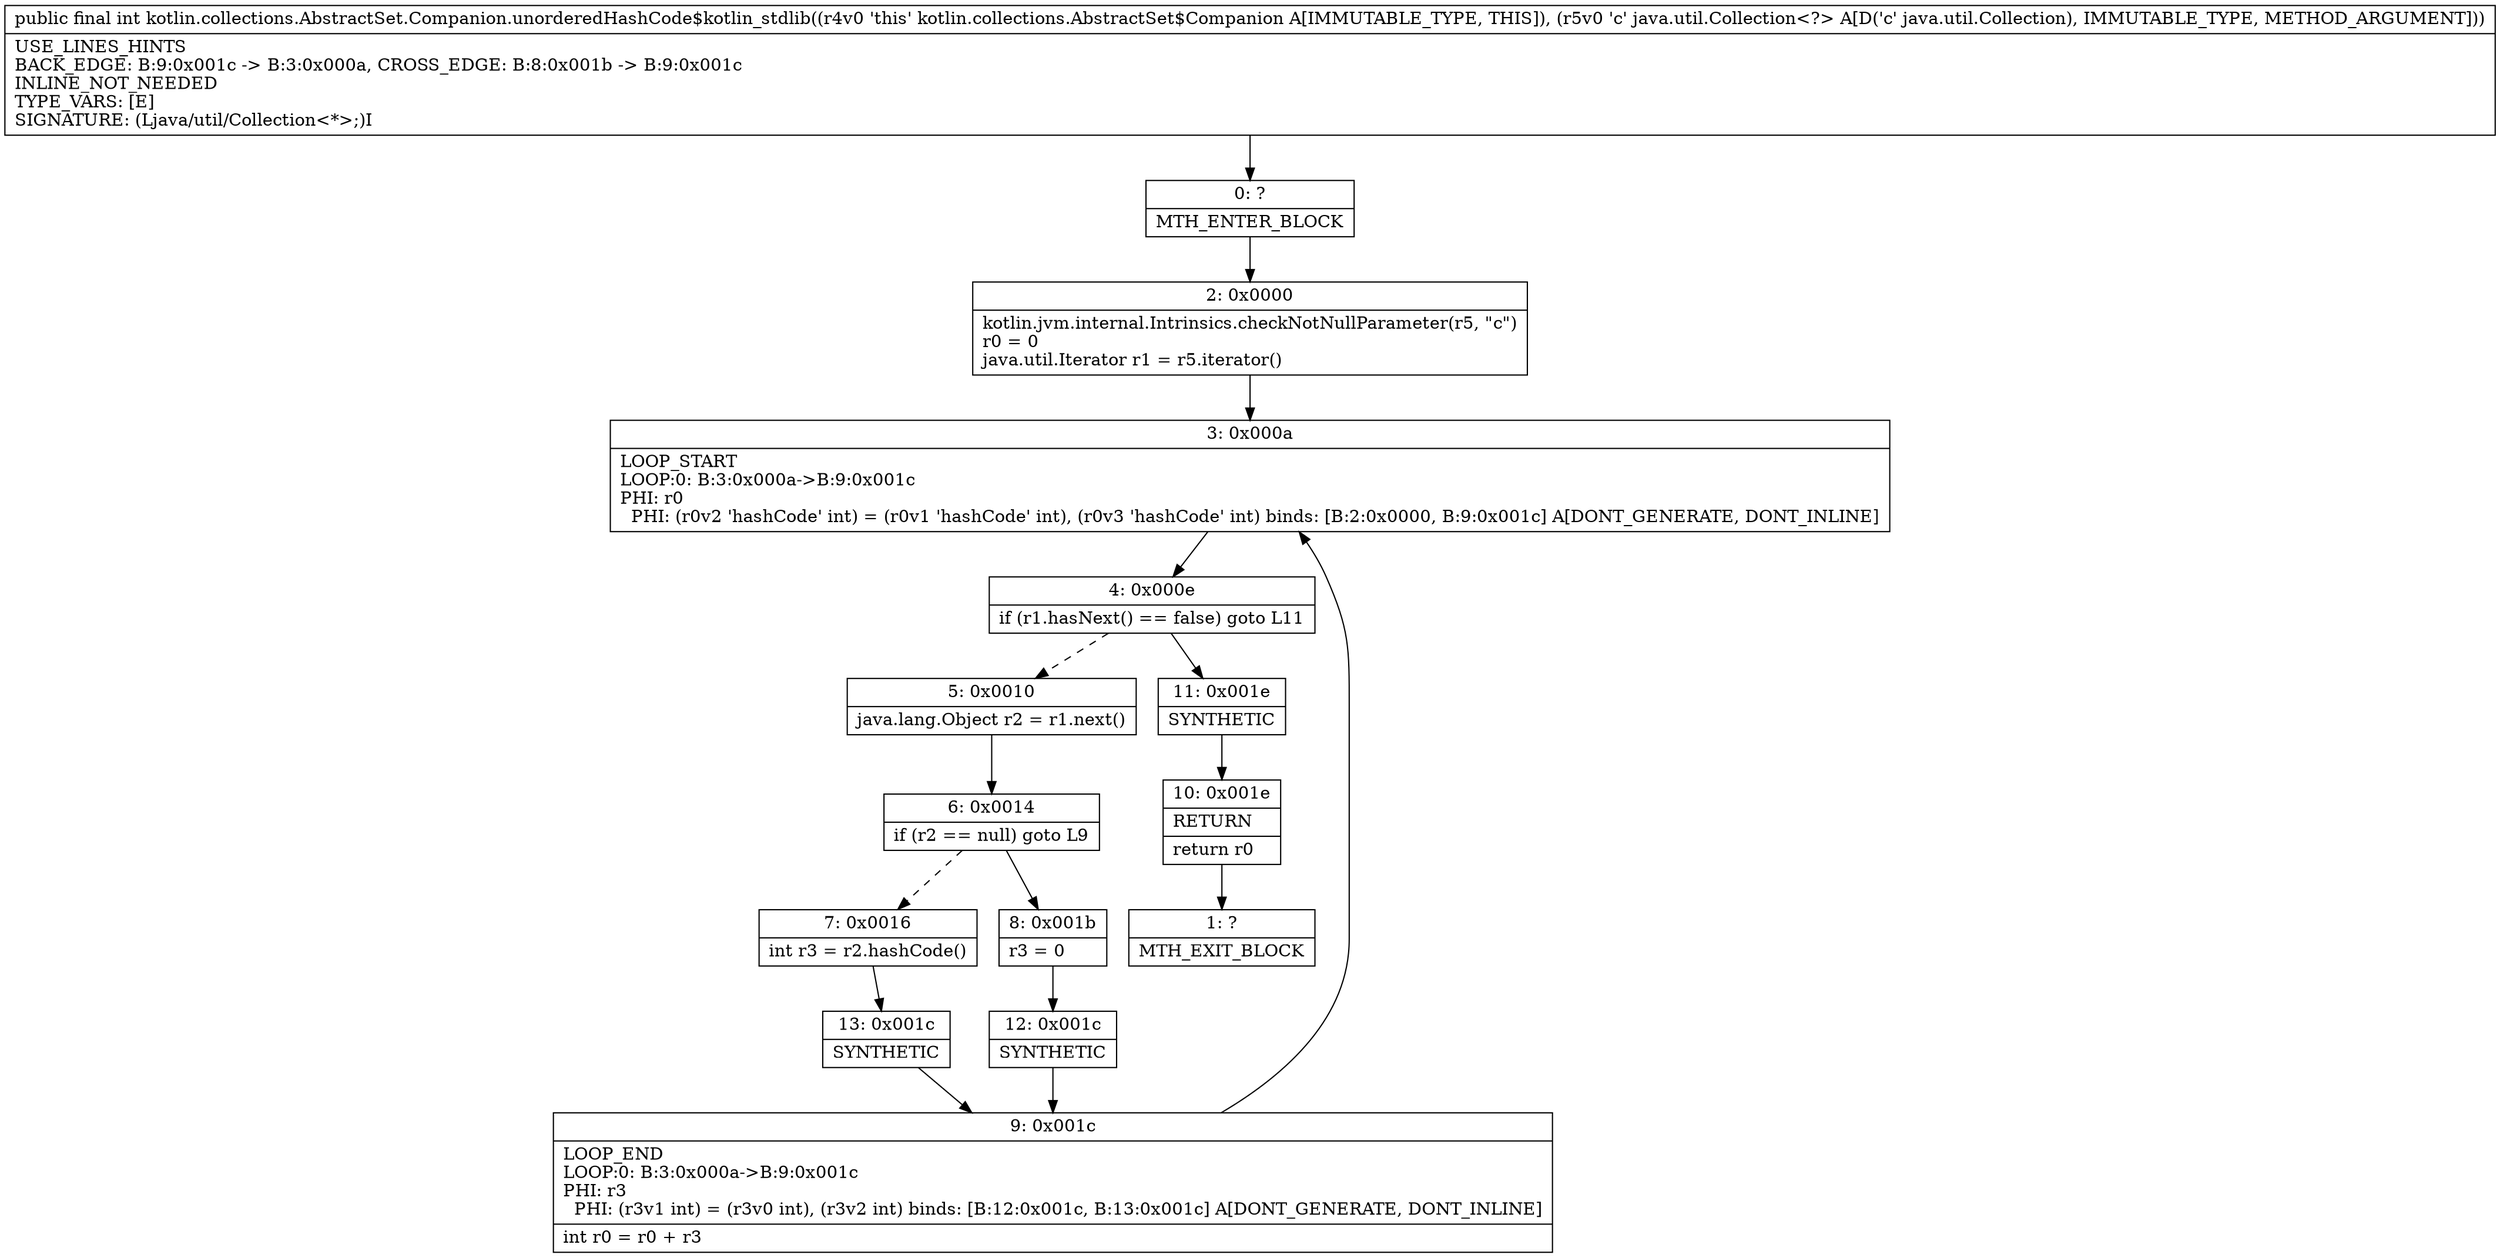 digraph "CFG forkotlin.collections.AbstractSet.Companion.unorderedHashCode$kotlin_stdlib(Ljava\/util\/Collection;)I" {
Node_0 [shape=record,label="{0\:\ ?|MTH_ENTER_BLOCK\l}"];
Node_2 [shape=record,label="{2\:\ 0x0000|kotlin.jvm.internal.Intrinsics.checkNotNullParameter(r5, \"c\")\lr0 = 0\ljava.util.Iterator r1 = r5.iterator()\l}"];
Node_3 [shape=record,label="{3\:\ 0x000a|LOOP_START\lLOOP:0: B:3:0x000a\-\>B:9:0x001c\lPHI: r0 \l  PHI: (r0v2 'hashCode' int) = (r0v1 'hashCode' int), (r0v3 'hashCode' int) binds: [B:2:0x0000, B:9:0x001c] A[DONT_GENERATE, DONT_INLINE]\l}"];
Node_4 [shape=record,label="{4\:\ 0x000e|if (r1.hasNext() == false) goto L11\l}"];
Node_5 [shape=record,label="{5\:\ 0x0010|java.lang.Object r2 = r1.next()\l}"];
Node_6 [shape=record,label="{6\:\ 0x0014|if (r2 == null) goto L9\l}"];
Node_7 [shape=record,label="{7\:\ 0x0016|int r3 = r2.hashCode()\l}"];
Node_13 [shape=record,label="{13\:\ 0x001c|SYNTHETIC\l}"];
Node_9 [shape=record,label="{9\:\ 0x001c|LOOP_END\lLOOP:0: B:3:0x000a\-\>B:9:0x001c\lPHI: r3 \l  PHI: (r3v1 int) = (r3v0 int), (r3v2 int) binds: [B:12:0x001c, B:13:0x001c] A[DONT_GENERATE, DONT_INLINE]\l|int r0 = r0 + r3\l}"];
Node_8 [shape=record,label="{8\:\ 0x001b|r3 = 0\l}"];
Node_12 [shape=record,label="{12\:\ 0x001c|SYNTHETIC\l}"];
Node_11 [shape=record,label="{11\:\ 0x001e|SYNTHETIC\l}"];
Node_10 [shape=record,label="{10\:\ 0x001e|RETURN\l|return r0\l}"];
Node_1 [shape=record,label="{1\:\ ?|MTH_EXIT_BLOCK\l}"];
MethodNode[shape=record,label="{public final int kotlin.collections.AbstractSet.Companion.unorderedHashCode$kotlin_stdlib((r4v0 'this' kotlin.collections.AbstractSet$Companion A[IMMUTABLE_TYPE, THIS]), (r5v0 'c' java.util.Collection\<?\> A[D('c' java.util.Collection), IMMUTABLE_TYPE, METHOD_ARGUMENT]))  | USE_LINES_HINTS\lBACK_EDGE: B:9:0x001c \-\> B:3:0x000a, CROSS_EDGE: B:8:0x001b \-\> B:9:0x001c\lINLINE_NOT_NEEDED\lTYPE_VARS: [E]\lSIGNATURE: (Ljava\/util\/Collection\<*\>;)I\l}"];
MethodNode -> Node_0;Node_0 -> Node_2;
Node_2 -> Node_3;
Node_3 -> Node_4;
Node_4 -> Node_5[style=dashed];
Node_4 -> Node_11;
Node_5 -> Node_6;
Node_6 -> Node_7[style=dashed];
Node_6 -> Node_8;
Node_7 -> Node_13;
Node_13 -> Node_9;
Node_9 -> Node_3;
Node_8 -> Node_12;
Node_12 -> Node_9;
Node_11 -> Node_10;
Node_10 -> Node_1;
}

